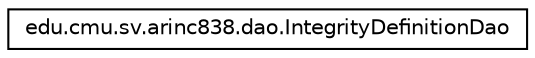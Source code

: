 digraph G
{
 // INTERACTIVE_SVG=YES
  edge [fontname="Helvetica",fontsize="10",labelfontname="Helvetica",labelfontsize="10"];
  node [fontname="Helvetica",fontsize="10",shape=record];
  rankdir="LR";
  Node1 [label="edu.cmu.sv.arinc838.dao.IntegrityDefinitionDao",height=0.2,width=0.4,color="black", fillcolor="white", style="filled",URL="$classedu_1_1cmu_1_1sv_1_1arinc838_1_1dao_1_1_integrity_definition_dao.html"];
}
